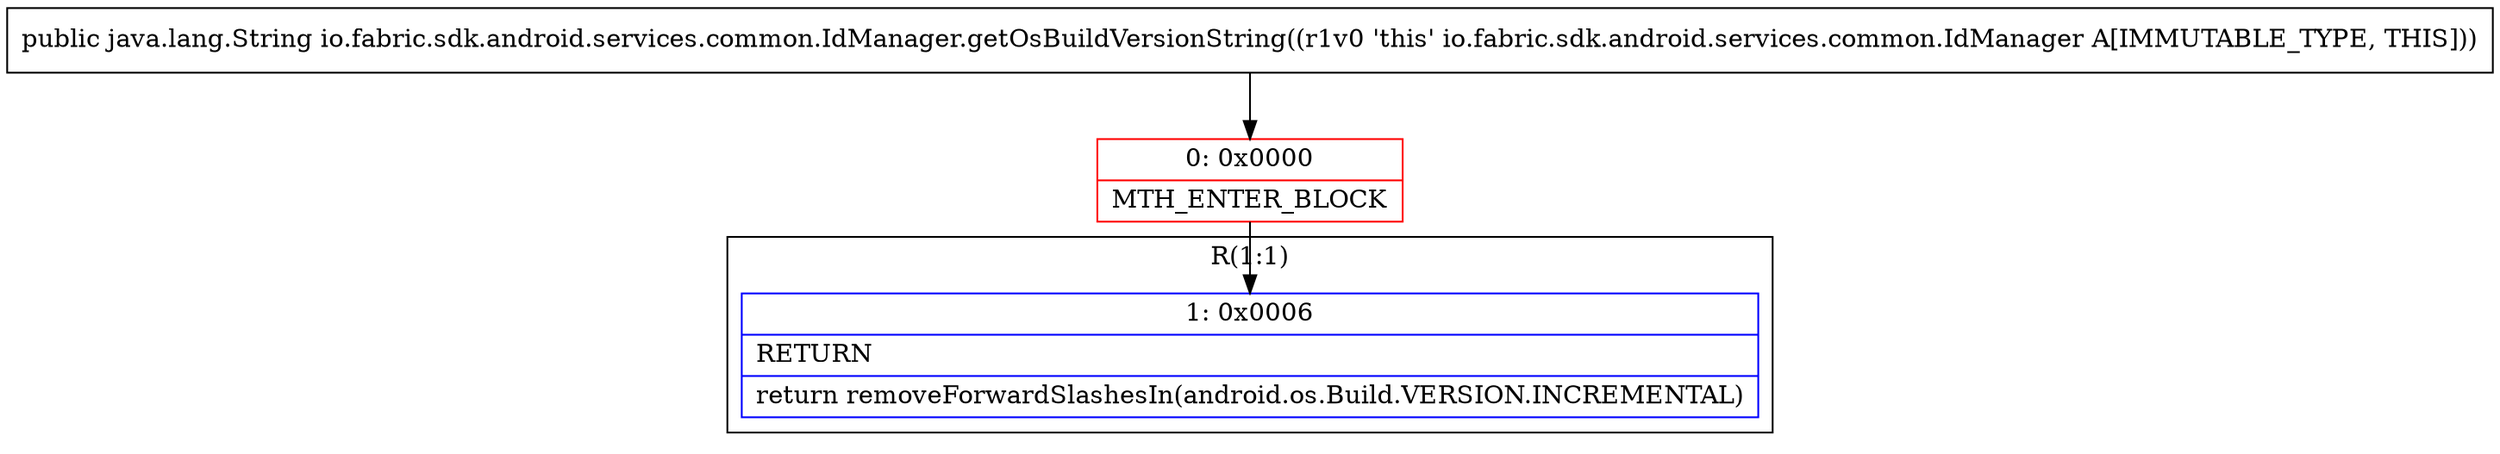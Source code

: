 digraph "CFG forio.fabric.sdk.android.services.common.IdManager.getOsBuildVersionString()Ljava\/lang\/String;" {
subgraph cluster_Region_1373777028 {
label = "R(1:1)";
node [shape=record,color=blue];
Node_1 [shape=record,label="{1\:\ 0x0006|RETURN\l|return removeForwardSlashesIn(android.os.Build.VERSION.INCREMENTAL)\l}"];
}
Node_0 [shape=record,color=red,label="{0\:\ 0x0000|MTH_ENTER_BLOCK\l}"];
MethodNode[shape=record,label="{public java.lang.String io.fabric.sdk.android.services.common.IdManager.getOsBuildVersionString((r1v0 'this' io.fabric.sdk.android.services.common.IdManager A[IMMUTABLE_TYPE, THIS])) }"];
MethodNode -> Node_0;
Node_0 -> Node_1;
}

